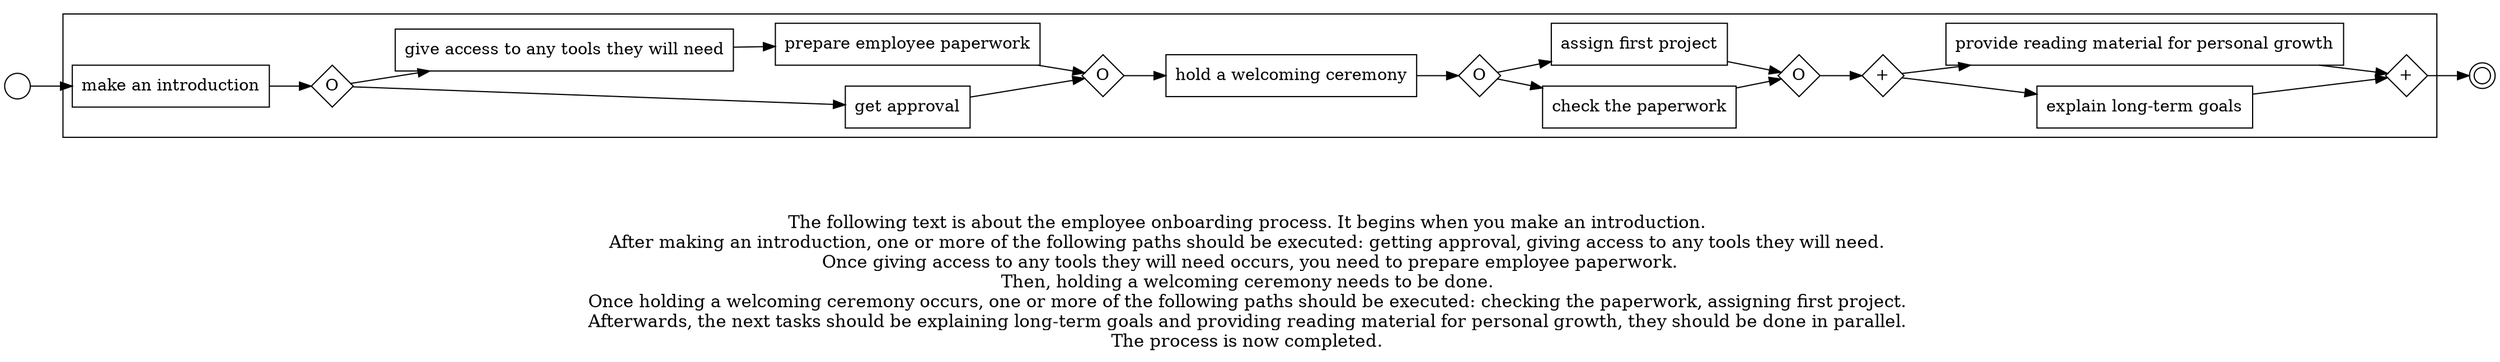 digraph employee_onboarding_process_144 {
	graph [rankdir=LR]
	START_NODE [label="" shape=circle width=0.3]
	subgraph CLUSTER_0 {
		"make an introduction" [shape=box]
		"OR_SPLIT--2. Before first day_KJWF" [label=O fixedsize=true shape=diamond width=0.5]
		"make an introduction" -> "OR_SPLIT--2. Before first day_KJWF"
		"get approval" [shape=box]
		"OR_SPLIT--2. Before first day_KJWF" -> "get approval"
		"give access to any tools they will need" [shape=box]
		"OR_SPLIT--2. Before first day_KJWF" -> "give access to any tools they will need"
		"prepare employee paperwork" [shape=box]
		"give access to any tools they will need" -> "prepare employee paperwork"
		"OR_JOIN--2. Before first day_KJWF" [label=O fixedsize=true shape=diamond width=0.5]
		"get approval" -> "OR_JOIN--2. Before first day_KJWF"
		"prepare employee paperwork" -> "OR_JOIN--2. Before first day_KJWF"
		"hold a welcoming ceremony" [shape=box]
		"OR_JOIN--2. Before first day_KJWF" -> "hold a welcoming ceremony"
		"OR_SPLIT--4. First week_B4HE" [label=O fixedsize=true shape=diamond width=0.5]
		"hold a welcoming ceremony" -> "OR_SPLIT--4. First week_B4HE"
		"check the paperwork" [shape=box]
		"OR_SPLIT--4. First week_B4HE" -> "check the paperwork"
		"assign first project" [shape=box]
		"OR_SPLIT--4. First week_B4HE" -> "assign first project"
		"OR_JOIN--4. First week_B4HE" [label=O fixedsize=true shape=diamond width=0.5]
		"check the paperwork" -> "OR_JOIN--4. First week_B4HE"
		"assign first project" -> "OR_JOIN--4. First week_B4HE"
		"AND_SPLIT--5. First month_O9DT" [label="+" fixedsize=true shape=diamond width=0.5]
		"OR_JOIN--4. First week_B4HE" -> "AND_SPLIT--5. First month_O9DT"
		"explain long-term goals" [shape=box]
		"AND_SPLIT--5. First month_O9DT" -> "explain long-term goals"
		"provide reading material for personal growth" [shape=box]
		"AND_SPLIT--5. First month_O9DT" -> "provide reading material for personal growth"
		"AND_JOIN--5. First month_O9DT" [label="+" fixedsize=true shape=diamond width=0.5]
		"explain long-term goals" -> "AND_JOIN--5. First month_O9DT"
		"provide reading material for personal growth" -> "AND_JOIN--5. First month_O9DT"
	}
	START_NODE -> "make an introduction"
	END_NODE [label="" shape=doublecircle width=0.2]
	"AND_JOIN--5. First month_O9DT" -> END_NODE
	fontsize=15 label="\n\n
The following text is about the employee onboarding process. It begins when you make an introduction. 
After making an introduction, one or more of the following paths should be executed: getting approval, giving access to any tools they will need. 
Once giving access to any tools they will need occurs, you need to prepare employee paperwork.
Then, holding a welcoming ceremony needs to be done. 
Once holding a welcoming ceremony occurs, one or more of the following paths should be executed: checking the paperwork, assigning first project. 
Afterwards, the next tasks should be explaining long-term goals and providing reading material for personal growth, they should be done in parallel. 
The process is now completed. 
"
}
